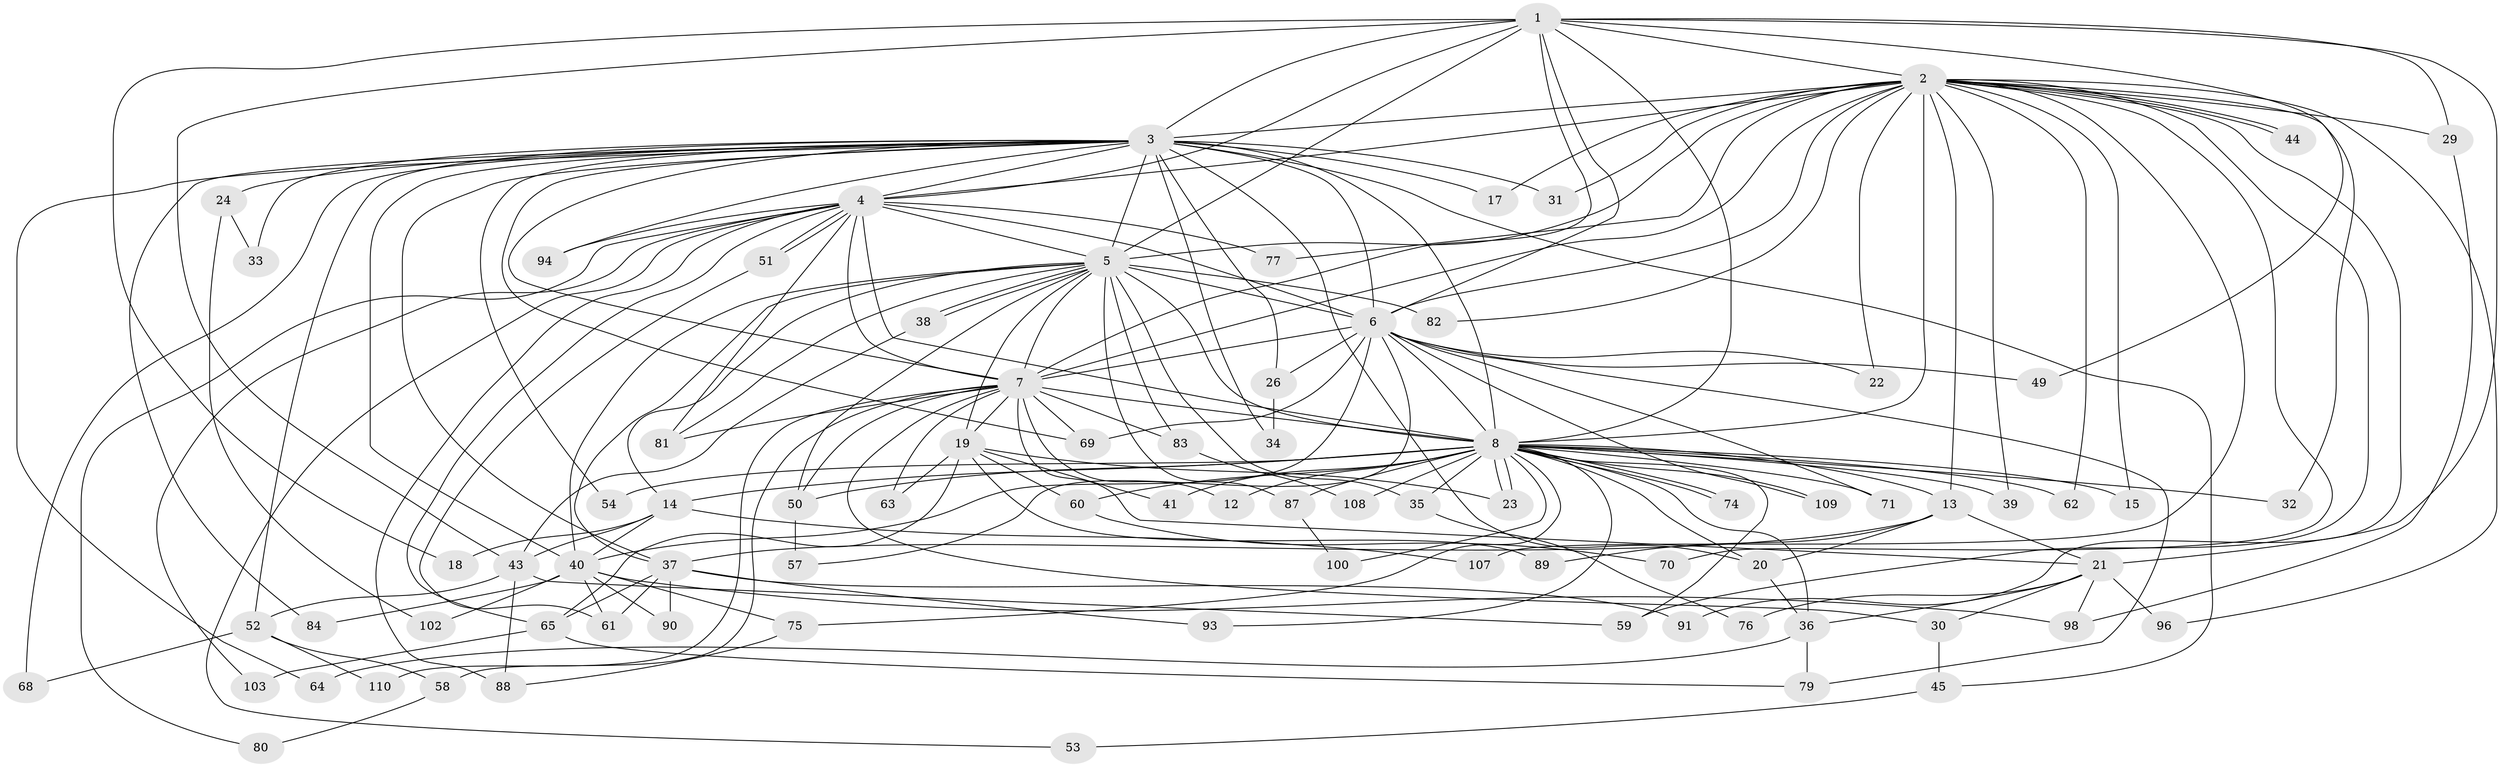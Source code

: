 // Generated by graph-tools (version 1.1) at 2025/23/03/03/25 07:23:47]
// undirected, 82 vertices, 192 edges
graph export_dot {
graph [start="1"]
  node [color=gray90,style=filled];
  1 [super="+16"];
  2 [super="+55"];
  3 [super="+9"];
  4 [super="+104"];
  5 [super="+25"];
  6 [super="+11"];
  7 [super="+97"];
  8 [super="+10"];
  12;
  13 [super="+72"];
  14 [super="+48"];
  15;
  17;
  18;
  19 [super="+27"];
  20 [super="+28"];
  21 [super="+46"];
  22;
  23;
  24;
  26;
  29;
  30;
  31;
  32;
  33;
  34;
  35;
  36 [super="+78"];
  37 [super="+85"];
  38 [super="+95"];
  39 [super="+47"];
  40 [super="+42"];
  41;
  43;
  44;
  45;
  49;
  50 [super="+56"];
  51;
  52;
  53;
  54;
  57;
  58;
  59 [super="+105"];
  60;
  61 [super="+73"];
  62 [super="+66"];
  63;
  64;
  65 [super="+67"];
  68;
  69 [super="+106"];
  70;
  71;
  74;
  75;
  76;
  77;
  79 [super="+86"];
  80;
  81 [super="+92"];
  82;
  83;
  84;
  87;
  88 [super="+99"];
  89;
  90;
  91;
  93;
  94;
  96;
  98 [super="+101"];
  100;
  102;
  103;
  107;
  108;
  109;
  110;
  1 -- 2;
  1 -- 3 [weight=2];
  1 -- 4;
  1 -- 5 [weight=3];
  1 -- 6;
  1 -- 7;
  1 -- 8 [weight=2];
  1 -- 18;
  1 -- 21 [weight=2];
  1 -- 29;
  1 -- 43;
  1 -- 49;
  2 -- 3 [weight=3];
  2 -- 4;
  2 -- 5;
  2 -- 6;
  2 -- 7;
  2 -- 8 [weight=2];
  2 -- 13;
  2 -- 15;
  2 -- 17;
  2 -- 22;
  2 -- 29;
  2 -- 31;
  2 -- 32;
  2 -- 39;
  2 -- 44;
  2 -- 44;
  2 -- 59;
  2 -- 62;
  2 -- 70;
  2 -- 77;
  2 -- 82;
  2 -- 91;
  2 -- 96;
  2 -- 107;
  3 -- 4 [weight=2];
  3 -- 5 [weight=2];
  3 -- 6 [weight=2];
  3 -- 7 [weight=2];
  3 -- 8 [weight=4];
  3 -- 17;
  3 -- 20;
  3 -- 64;
  3 -- 84;
  3 -- 94;
  3 -- 68;
  3 -- 69;
  3 -- 24;
  3 -- 26;
  3 -- 31;
  3 -- 33;
  3 -- 34;
  3 -- 40;
  3 -- 45;
  3 -- 52;
  3 -- 54;
  3 -- 37;
  4 -- 5;
  4 -- 6;
  4 -- 7;
  4 -- 8 [weight=3];
  4 -- 51;
  4 -- 51;
  4 -- 53;
  4 -- 77;
  4 -- 80;
  4 -- 81;
  4 -- 94;
  4 -- 103;
  4 -- 88;
  4 -- 65;
  5 -- 6 [weight=2];
  5 -- 7;
  5 -- 8 [weight=2];
  5 -- 14;
  5 -- 19;
  5 -- 35;
  5 -- 37;
  5 -- 38;
  5 -- 38;
  5 -- 50;
  5 -- 81;
  5 -- 82;
  5 -- 83;
  5 -- 87;
  5 -- 40;
  6 -- 7;
  6 -- 8 [weight=2];
  6 -- 22;
  6 -- 40;
  6 -- 49;
  6 -- 57;
  6 -- 79;
  6 -- 109;
  6 -- 26;
  6 -- 71;
  6 -- 69;
  7 -- 8 [weight=3];
  7 -- 12;
  7 -- 19;
  7 -- 21;
  7 -- 30;
  7 -- 50;
  7 -- 58;
  7 -- 63;
  7 -- 69;
  7 -- 83;
  7 -- 110;
  7 -- 81;
  8 -- 12;
  8 -- 13;
  8 -- 15;
  8 -- 23;
  8 -- 23;
  8 -- 32;
  8 -- 35;
  8 -- 36;
  8 -- 39 [weight=2];
  8 -- 41;
  8 -- 54;
  8 -- 59;
  8 -- 60;
  8 -- 62 [weight=2];
  8 -- 71;
  8 -- 74;
  8 -- 74;
  8 -- 87;
  8 -- 93;
  8 -- 100;
  8 -- 108;
  8 -- 75;
  8 -- 109;
  8 -- 14;
  8 -- 50;
  8 -- 20;
  13 -- 20;
  13 -- 37;
  13 -- 89;
  13 -- 21;
  14 -- 18;
  14 -- 43;
  14 -- 107;
  14 -- 40;
  19 -- 41;
  19 -- 60;
  19 -- 63;
  19 -- 65;
  19 -- 89;
  19 -- 23;
  20 -- 36;
  21 -- 30;
  21 -- 76;
  21 -- 96;
  21 -- 36;
  21 -- 98;
  24 -- 33;
  24 -- 102;
  26 -- 34;
  29 -- 98;
  30 -- 45;
  35 -- 76;
  36 -- 64;
  36 -- 79;
  37 -- 61;
  37 -- 65;
  37 -- 90;
  37 -- 93;
  37 -- 91;
  38 -- 43;
  40 -- 75;
  40 -- 84;
  40 -- 90;
  40 -- 98;
  40 -- 102;
  40 -- 61;
  43 -- 52;
  43 -- 88;
  43 -- 59;
  45 -- 53;
  50 -- 57;
  51 -- 61;
  52 -- 58;
  52 -- 68;
  52 -- 110;
  58 -- 80;
  60 -- 70;
  65 -- 79;
  65 -- 103;
  75 -- 88;
  83 -- 108;
  87 -- 100;
}
